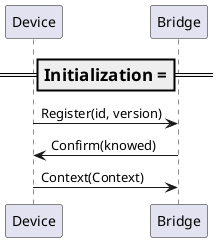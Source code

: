 @startuml

=== Initialization ===
Device -> Bridge : Register(id, version)
Bridge -> Device : Confirm(knowed)
Device -> Bridge : Context(Context)

@enduml